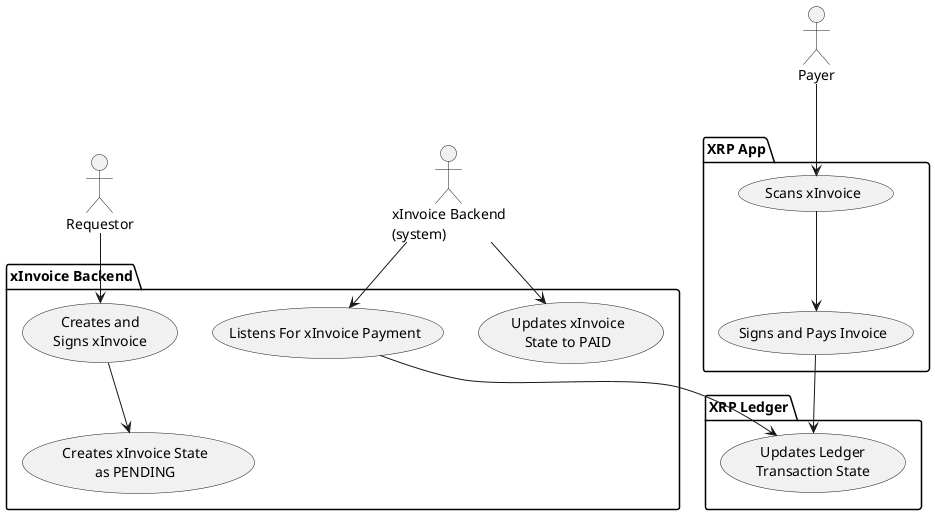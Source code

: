 @startuml xinvoice_use

actor :Requestor: as Requestor
actor :Payer: as Payer
actor :xInvoice Backend\n(system): as Backend

package "XRP App" {
    
    (Scans xInvoice)
    (Signs and Pays Invoice)
}

package "XRP Ledger" {
    (Updates Ledger\nTransaction State)
}

package "xInvoice Backend" {
    (Creates and\nSigns xInvoice)
    (Listens For xInvoice Payment)
    (Creates xInvoice State\nas PENDING)
    (Updates xInvoice\nState to PAID)
}

'creation
Requestor-->(Creates and\nSigns xInvoice)
(Creates and\nSigns xInvoice)-->(Creates xInvoice State\nas PENDING)

' payment
Payer-->(Scans xInvoice)
(Scans xInvoice)-->(Signs and Pays Invoice)
(Signs and Pays Invoice)-->(Updates Ledger\nTransaction State)

'backend updates
Backend-->(Listens For xInvoice Payment)
Backend-->(Updates xInvoice\nState to PAID)
(Listens For xInvoice Payment)-->(Updates Ledger\nTransaction State)




@enduml